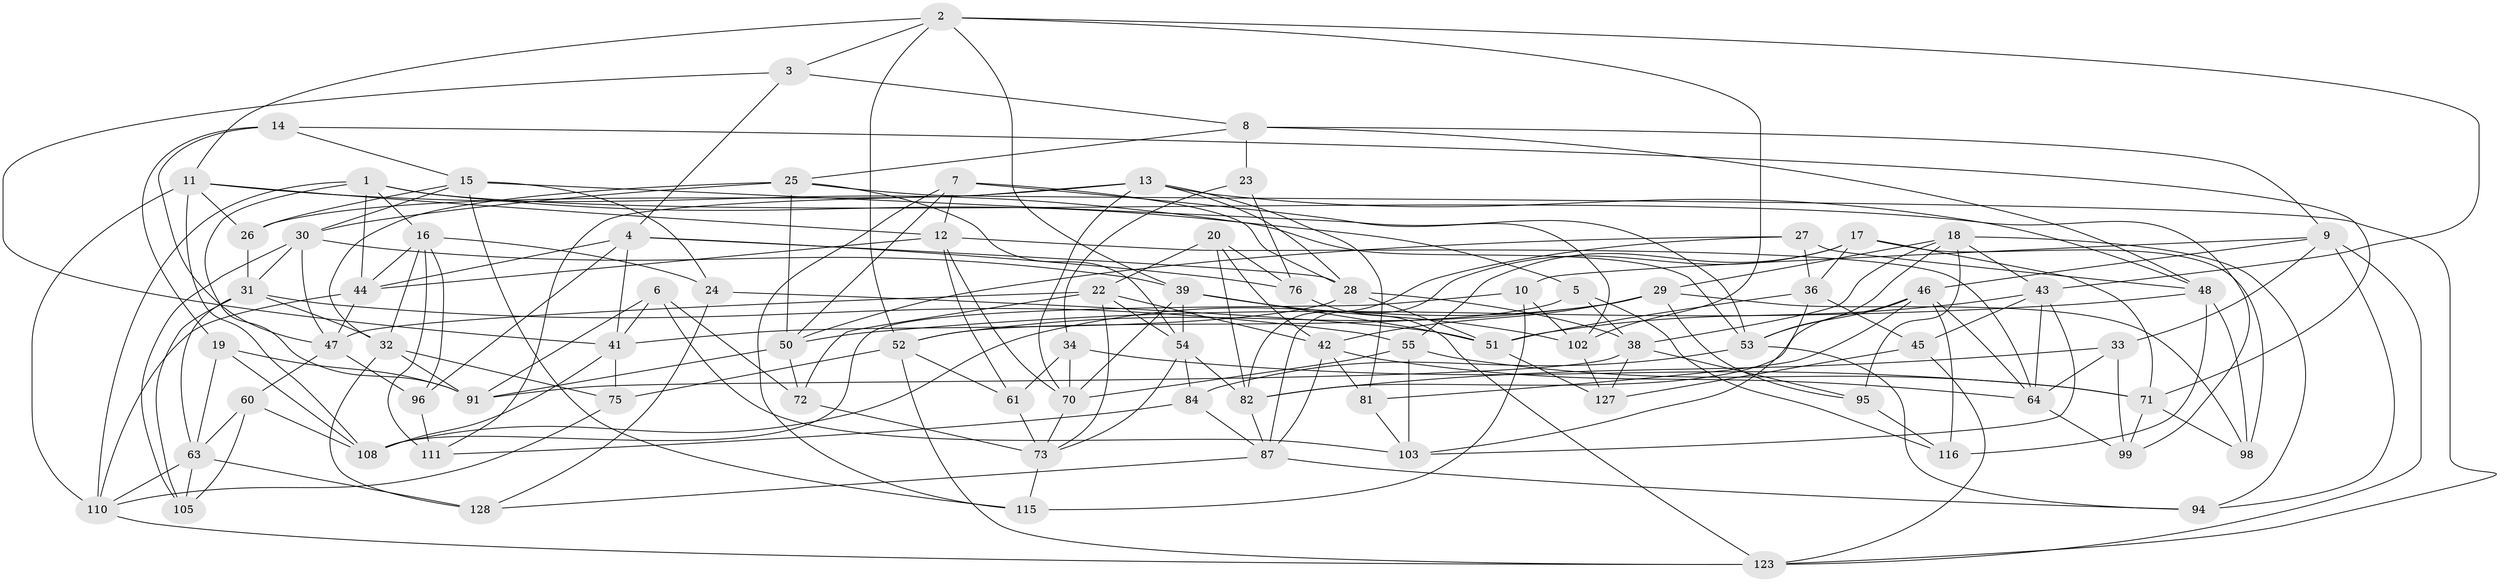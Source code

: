 // original degree distribution, {4: 1.0}
// Generated by graph-tools (version 1.1) at 2025/11/02/27/25 16:11:50]
// undirected, 81 vertices, 207 edges
graph export_dot {
graph [start="1"]
  node [color=gray90,style=filled];
  1 [super="+66"];
  2 [super="+58"];
  3;
  4 [super="+35"];
  5;
  6;
  7 [super="+40"];
  8 [super="+80"];
  9 [super="+57"];
  10;
  11 [super="+106"];
  12 [super="+65"];
  13 [super="+56"];
  14;
  15 [super="+49"];
  16 [super="+21"];
  17 [super="+74"];
  18 [super="+37"];
  19;
  20;
  22 [super="+68"];
  23;
  24;
  25 [super="+59"];
  26;
  27;
  28 [super="+79"];
  29 [super="+109"];
  30 [super="+97"];
  31 [super="+90"];
  32 [super="+101"];
  33;
  34;
  36 [super="+67"];
  38 [super="+104"];
  39 [super="+124"];
  41 [super="+88"];
  42 [super="+69"];
  43 [super="+62"];
  44 [super="+83"];
  45;
  46 [super="+77"];
  47 [super="+78"];
  48 [super="+118"];
  50 [super="+122"];
  51 [super="+85"];
  52 [super="+92"];
  53 [super="+93"];
  54 [super="+130"];
  55 [super="+117"];
  60;
  61;
  63 [super="+112"];
  64 [super="+86"];
  70 [super="+89"];
  71 [super="+107"];
  72;
  73 [super="+113"];
  75;
  76;
  81;
  82 [super="+120"];
  84;
  87 [super="+121"];
  91 [super="+100"];
  94;
  95;
  96;
  98;
  99;
  102 [super="+114"];
  103 [super="+129"];
  105;
  108 [super="+126"];
  110 [super="+119"];
  111;
  115;
  116;
  123 [super="+125"];
  127;
  128;
  1 -- 91;
  1 -- 16;
  1 -- 99;
  1 -- 44;
  1 -- 5;
  1 -- 110;
  2 -- 11;
  2 -- 102;
  2 -- 43;
  2 -- 3;
  2 -- 52;
  2 -- 39;
  3 -- 4;
  3 -- 8;
  3 -- 41;
  4 -- 44;
  4 -- 76;
  4 -- 96;
  4 -- 41;
  4 -- 28;
  5 -- 38;
  5 -- 116;
  5 -- 52;
  6 -- 72;
  6 -- 41;
  6 -- 103;
  6 -- 91;
  7 -- 28;
  7 -- 102 [weight=2];
  7 -- 115;
  7 -- 12;
  7 -- 50;
  8 -- 23 [weight=2];
  8 -- 25;
  8 -- 9;
  8 -- 48;
  9 -- 46;
  9 -- 94;
  9 -- 33;
  9 -- 10;
  9 -- 123;
  10 -- 102;
  10 -- 115;
  10 -- 108;
  11 -- 53;
  11 -- 12;
  11 -- 26;
  11 -- 108;
  11 -- 110;
  12 -- 70;
  12 -- 61;
  12 -- 64;
  12 -- 44;
  13 -- 111;
  13 -- 81;
  13 -- 26;
  13 -- 48;
  13 -- 70;
  13 -- 28;
  14 -- 19;
  14 -- 47;
  14 -- 71;
  14 -- 15;
  15 -- 30;
  15 -- 24;
  15 -- 115;
  15 -- 26;
  15 -- 53;
  16 -- 24;
  16 -- 32;
  16 -- 96;
  16 -- 44;
  16 -- 111;
  17 -- 71;
  17 -- 98;
  17 -- 55;
  17 -- 36 [weight=2];
  17 -- 87;
  18 -- 94;
  18 -- 95;
  18 -- 43;
  18 -- 38;
  18 -- 29;
  18 -- 53;
  19 -- 91;
  19 -- 108;
  19 -- 63;
  20 -- 76;
  20 -- 22;
  20 -- 82;
  20 -- 42;
  22 -- 72;
  22 -- 42;
  22 -- 54;
  22 -- 47;
  22 -- 73;
  23 -- 76;
  23 -- 34;
  24 -- 128;
  24 -- 51;
  25 -- 54;
  25 -- 50;
  25 -- 123;
  25 -- 30;
  25 -- 32;
  26 -- 31;
  27 -- 82;
  27 -- 36;
  27 -- 48;
  27 -- 50;
  28 -- 38;
  28 -- 41;
  28 -- 51;
  29 -- 52;
  29 -- 42;
  29 -- 108;
  29 -- 98;
  29 -- 95;
  30 -- 105;
  30 -- 47;
  30 -- 31;
  30 -- 39;
  31 -- 63;
  31 -- 32;
  31 -- 105;
  31 -- 55;
  32 -- 128;
  32 -- 91;
  32 -- 75;
  33 -- 64;
  33 -- 99;
  33 -- 82;
  34 -- 61;
  34 -- 71;
  34 -- 70;
  36 -- 103;
  36 -- 45;
  36 -- 51;
  38 -- 95;
  38 -- 91;
  38 -- 127;
  39 -- 102;
  39 -- 51;
  39 -- 70;
  39 -- 54;
  41 -- 75;
  41 -- 108;
  42 -- 87;
  42 -- 64;
  42 -- 81;
  43 -- 45;
  43 -- 51;
  43 -- 64;
  43 -- 103;
  44 -- 110;
  44 -- 47;
  45 -- 123;
  45 -- 127;
  46 -- 64;
  46 -- 53;
  46 -- 81;
  46 -- 82;
  46 -- 116;
  47 -- 60;
  47 -- 96;
  48 -- 50;
  48 -- 98;
  48 -- 116;
  50 -- 91;
  50 -- 72;
  51 -- 127;
  52 -- 75;
  52 -- 61;
  52 -- 123;
  53 -- 84;
  53 -- 94;
  54 -- 73;
  54 -- 84;
  54 -- 82;
  55 -- 103 [weight=2];
  55 -- 70;
  55 -- 71;
  60 -- 105;
  60 -- 108;
  60 -- 63;
  61 -- 73;
  63 -- 128;
  63 -- 105;
  63 -- 110;
  64 -- 99;
  70 -- 73;
  71 -- 98;
  71 -- 99;
  72 -- 73;
  73 -- 115;
  75 -- 110;
  76 -- 123;
  81 -- 103;
  82 -- 87;
  84 -- 111;
  84 -- 87;
  87 -- 94;
  87 -- 128;
  95 -- 116;
  96 -- 111;
  102 -- 127;
  110 -- 123;
}
